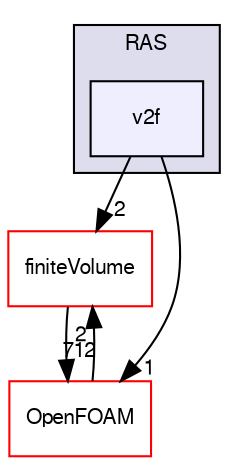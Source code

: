 digraph "src/turbulenceModels/incompressible/RAS/v2f" {
  bgcolor=transparent;
  compound=true
  node [ fontsize="10", fontname="FreeSans"];
  edge [ labelfontsize="10", labelfontname="FreeSans"];
  subgraph clusterdir_dcb808b1162c061e4ccc93d1355da308 {
    graph [ bgcolor="#ddddee", pencolor="black", label="RAS" fontname="FreeSans", fontsize="10", URL="dir_dcb808b1162c061e4ccc93d1355da308.html"]
  dir_1d2d4ac2c9312312ba76217d469999c8 [shape=box, label="v2f", style="filled", fillcolor="#eeeeff", pencolor="black", URL="dir_1d2d4ac2c9312312ba76217d469999c8.html"];
  }
  dir_9bd15774b555cf7259a6fa18f99fe99b [shape=box label="finiteVolume" color="red" URL="dir_9bd15774b555cf7259a6fa18f99fe99b.html"];
  dir_c5473ff19b20e6ec4dfe5c310b3778a8 [shape=box label="OpenFOAM" color="red" URL="dir_c5473ff19b20e6ec4dfe5c310b3778a8.html"];
  dir_9bd15774b555cf7259a6fa18f99fe99b->dir_c5473ff19b20e6ec4dfe5c310b3778a8 [headlabel="712", labeldistance=1.5 headhref="dir_000749_001732.html"];
  dir_1d2d4ac2c9312312ba76217d469999c8->dir_9bd15774b555cf7259a6fa18f99fe99b [headlabel="2", labeldistance=1.5 headhref="dir_002945_000749.html"];
  dir_1d2d4ac2c9312312ba76217d469999c8->dir_c5473ff19b20e6ec4dfe5c310b3778a8 [headlabel="1", labeldistance=1.5 headhref="dir_002945_001732.html"];
  dir_c5473ff19b20e6ec4dfe5c310b3778a8->dir_9bd15774b555cf7259a6fa18f99fe99b [headlabel="2", labeldistance=1.5 headhref="dir_001732_000749.html"];
}
